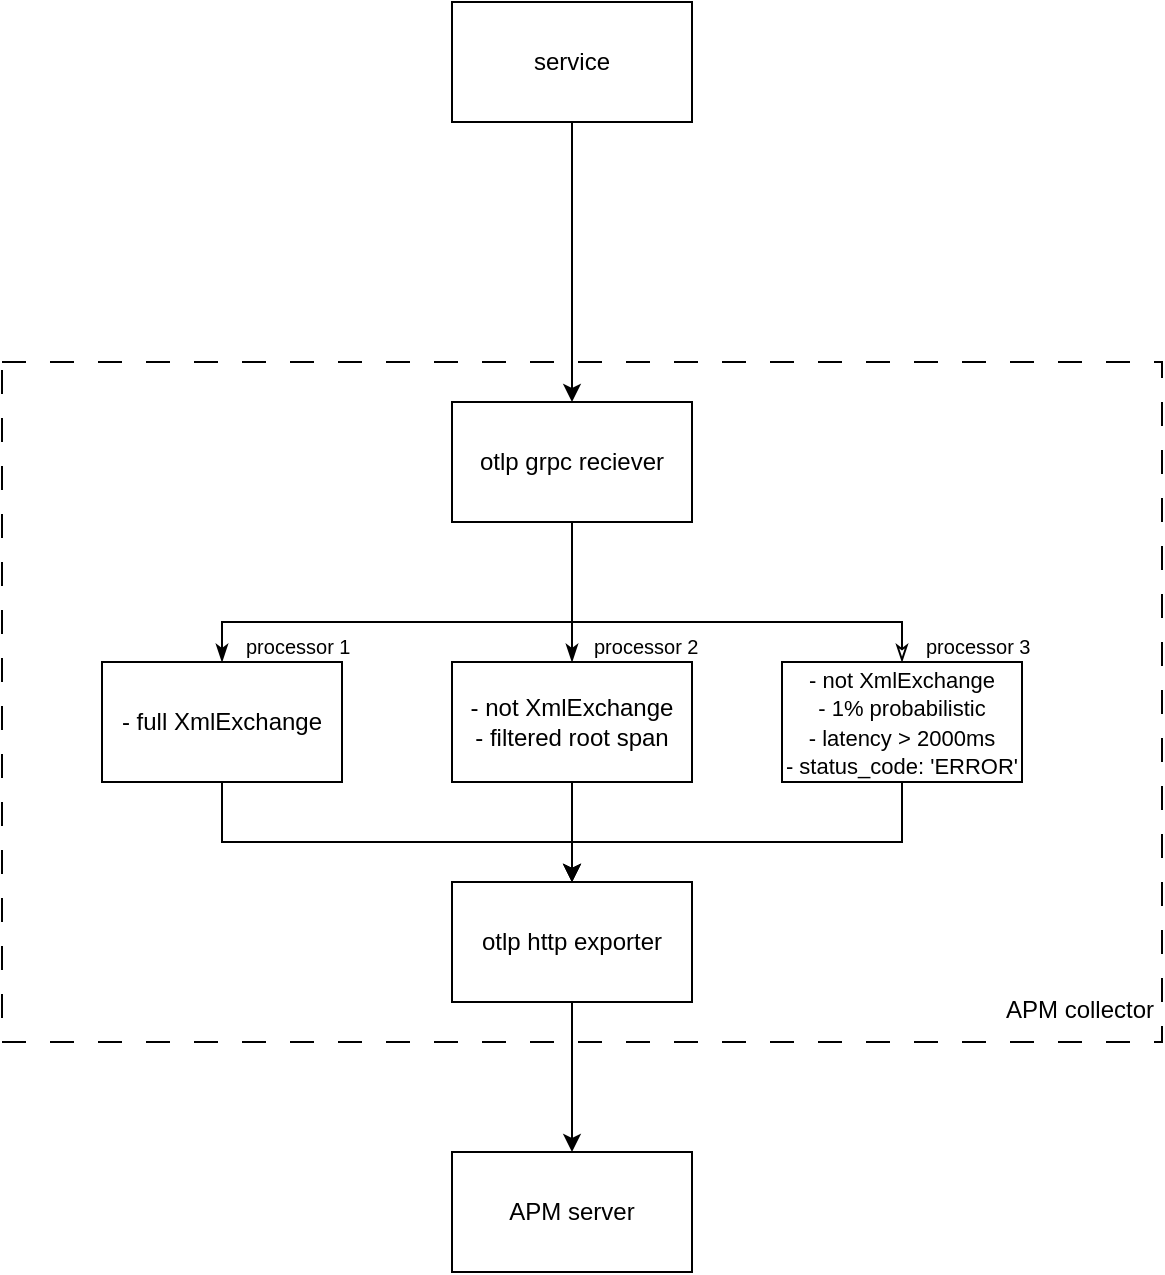 <mxfile version="26.0.16">
  <diagram name="Страница — 1" id="o9VU4HioglSQesZyk7LR">
    <mxGraphModel dx="1430" dy="786" grid="1" gridSize="10" guides="1" tooltips="1" connect="1" arrows="1" fold="1" page="1" pageScale="1" pageWidth="827" pageHeight="1169" math="0" shadow="0">
      <root>
        <mxCell id="0" />
        <mxCell id="1" parent="0" />
        <mxCell id="4fkkhfJz39ZWM9gnuvRM-29" value="" style="rounded=0;whiteSpace=wrap;html=1;dashed=1;dashPattern=12 12;" vertex="1" parent="1">
          <mxGeometry x="90" y="190" width="580" height="340" as="geometry" />
        </mxCell>
        <mxCell id="4fkkhfJz39ZWM9gnuvRM-23" style="edgeStyle=orthogonalEdgeStyle;rounded=0;orthogonalLoop=1;jettySize=auto;html=1;entryX=0.5;entryY=0;entryDx=0;entryDy=0;" edge="1" parent="1" source="4fkkhfJz39ZWM9gnuvRM-2" target="4fkkhfJz39ZWM9gnuvRM-22">
          <mxGeometry relative="1" as="geometry">
            <Array as="points">
              <mxPoint x="200" y="430" />
              <mxPoint x="375" y="430" />
            </Array>
          </mxGeometry>
        </mxCell>
        <mxCell id="4fkkhfJz39ZWM9gnuvRM-2" value="- full XmlExchange" style="rounded=0;whiteSpace=wrap;html=1;" vertex="1" parent="1">
          <mxGeometry x="140" y="340" width="120" height="60" as="geometry" />
        </mxCell>
        <mxCell id="4fkkhfJz39ZWM9gnuvRM-16" style="edgeStyle=orthogonalEdgeStyle;rounded=0;orthogonalLoop=1;jettySize=auto;html=1;startArrow=classicThin;startFill=1;endArrow=none;" edge="1" parent="1" source="4fkkhfJz39ZWM9gnuvRM-3">
          <mxGeometry relative="1" as="geometry">
            <mxPoint x="375" y="260" as="targetPoint" />
          </mxGeometry>
        </mxCell>
        <mxCell id="4fkkhfJz39ZWM9gnuvRM-24" style="edgeStyle=orthogonalEdgeStyle;rounded=0;orthogonalLoop=1;jettySize=auto;html=1;" edge="1" parent="1" source="4fkkhfJz39ZWM9gnuvRM-3">
          <mxGeometry relative="1" as="geometry">
            <mxPoint x="375" y="450" as="targetPoint" />
          </mxGeometry>
        </mxCell>
        <mxCell id="4fkkhfJz39ZWM9gnuvRM-3" value="- not XmlExchange&lt;div&gt;- filtered root span&lt;/div&gt;" style="rounded=0;whiteSpace=wrap;html=1;" vertex="1" parent="1">
          <mxGeometry x="315" y="340" width="120" height="60" as="geometry" />
        </mxCell>
        <mxCell id="4fkkhfJz39ZWM9gnuvRM-17" style="edgeStyle=orthogonalEdgeStyle;rounded=0;orthogonalLoop=1;jettySize=auto;html=1;entryX=0.5;entryY=0;entryDx=0;entryDy=0;startArrow=classicThin;startFill=0;endArrow=none;" edge="1" parent="1" source="4fkkhfJz39ZWM9gnuvRM-4">
          <mxGeometry relative="1" as="geometry">
            <mxPoint x="375" y="260" as="targetPoint" />
            <Array as="points">
              <mxPoint x="540" y="320" />
              <mxPoint x="375" y="320" />
            </Array>
          </mxGeometry>
        </mxCell>
        <mxCell id="4fkkhfJz39ZWM9gnuvRM-25" style="edgeStyle=orthogonalEdgeStyle;rounded=0;orthogonalLoop=1;jettySize=auto;html=1;" edge="1" parent="1" source="4fkkhfJz39ZWM9gnuvRM-4" target="4fkkhfJz39ZWM9gnuvRM-22">
          <mxGeometry relative="1" as="geometry">
            <Array as="points">
              <mxPoint x="540" y="430" />
              <mxPoint x="375" y="430" />
            </Array>
          </mxGeometry>
        </mxCell>
        <mxCell id="4fkkhfJz39ZWM9gnuvRM-4" value="&lt;font style=&quot;font-size: 11px;&quot;&gt;- not XmlExchange&lt;/font&gt;&lt;div&gt;&lt;font style=&quot;font-size: 11px;&quot;&gt;- 1% probabilistic&lt;/font&gt;&lt;/div&gt;&lt;div&gt;&lt;font style=&quot;font-size: 11px;&quot;&gt;- latency &amp;gt; 2000ms&lt;/font&gt;&lt;/div&gt;&lt;div&gt;&lt;font style=&quot;font-size: 11px;&quot;&gt;- status_code: &#39;ERROR&#39;&lt;/font&gt;&lt;/div&gt;" style="rounded=0;whiteSpace=wrap;html=1;" vertex="1" parent="1">
          <mxGeometry x="480" y="340" width="120" height="60" as="geometry" />
        </mxCell>
        <mxCell id="4fkkhfJz39ZWM9gnuvRM-5" value="service" style="rounded=0;whiteSpace=wrap;html=1;" vertex="1" parent="1">
          <mxGeometry x="315" y="10" width="120" height="60" as="geometry" />
        </mxCell>
        <mxCell id="4fkkhfJz39ZWM9gnuvRM-10" value="APM collector" style="text;whiteSpace=wrap;" vertex="1" parent="1">
          <mxGeometry x="590" y="500" width="80" height="40" as="geometry" />
        </mxCell>
        <mxCell id="4fkkhfJz39ZWM9gnuvRM-11" style="edgeStyle=orthogonalEdgeStyle;rounded=0;orthogonalLoop=1;jettySize=auto;html=1;entryX=0.5;entryY=0;entryDx=0;entryDy=0;" edge="1" parent="1" source="4fkkhfJz39ZWM9gnuvRM-5" target="4fkkhfJz39ZWM9gnuvRM-21">
          <mxGeometry relative="1" as="geometry">
            <mxPoint x="375" y="200" as="targetPoint" />
          </mxGeometry>
        </mxCell>
        <mxCell id="4fkkhfJz39ZWM9gnuvRM-14" style="edgeStyle=orthogonalEdgeStyle;rounded=0;orthogonalLoop=1;jettySize=auto;html=1;entryX=0.5;entryY=-0.013;entryDx=0;entryDy=0;entryPerimeter=0;endArrow=none;startFill=1;startArrow=classicThin;" edge="1" parent="1" source="4fkkhfJz39ZWM9gnuvRM-2">
          <mxGeometry relative="1" as="geometry">
            <mxPoint x="375" y="257.27" as="targetPoint" />
            <Array as="points">
              <mxPoint x="200" y="320" />
              <mxPoint x="375" y="320" />
            </Array>
          </mxGeometry>
        </mxCell>
        <mxCell id="4fkkhfJz39ZWM9gnuvRM-18" value="processor 1" style="text;whiteSpace=wrap;fontSize=10;" vertex="1" parent="1">
          <mxGeometry x="210" y="320" width="60" height="20" as="geometry" />
        </mxCell>
        <mxCell id="4fkkhfJz39ZWM9gnuvRM-19" value="processor 2" style="text;whiteSpace=wrap;fontSize=10;" vertex="1" parent="1">
          <mxGeometry x="384" y="320" width="60" height="20" as="geometry" />
        </mxCell>
        <mxCell id="4fkkhfJz39ZWM9gnuvRM-20" value="processor 3" style="text;whiteSpace=wrap;fontSize=10;" vertex="1" parent="1">
          <mxGeometry x="550" y="320" width="60" height="20" as="geometry" />
        </mxCell>
        <mxCell id="4fkkhfJz39ZWM9gnuvRM-21" value="otlp grpc reciever" style="rounded=0;whiteSpace=wrap;html=1;" vertex="1" parent="1">
          <mxGeometry x="315" y="210" width="120" height="60" as="geometry" />
        </mxCell>
        <mxCell id="4fkkhfJz39ZWM9gnuvRM-27" style="edgeStyle=orthogonalEdgeStyle;rounded=0;orthogonalLoop=1;jettySize=auto;html=1;entryX=0.5;entryY=0;entryDx=0;entryDy=0;" edge="1" parent="1" source="4fkkhfJz39ZWM9gnuvRM-22" target="4fkkhfJz39ZWM9gnuvRM-26">
          <mxGeometry relative="1" as="geometry" />
        </mxCell>
        <mxCell id="4fkkhfJz39ZWM9gnuvRM-22" value="otlp http exporter" style="rounded=0;whiteSpace=wrap;html=1;" vertex="1" parent="1">
          <mxGeometry x="315" y="450" width="120" height="60" as="geometry" />
        </mxCell>
        <mxCell id="4fkkhfJz39ZWM9gnuvRM-26" value="APM server" style="rounded=0;whiteSpace=wrap;html=1;" vertex="1" parent="1">
          <mxGeometry x="315" y="585" width="120" height="60" as="geometry" />
        </mxCell>
      </root>
    </mxGraphModel>
  </diagram>
</mxfile>
